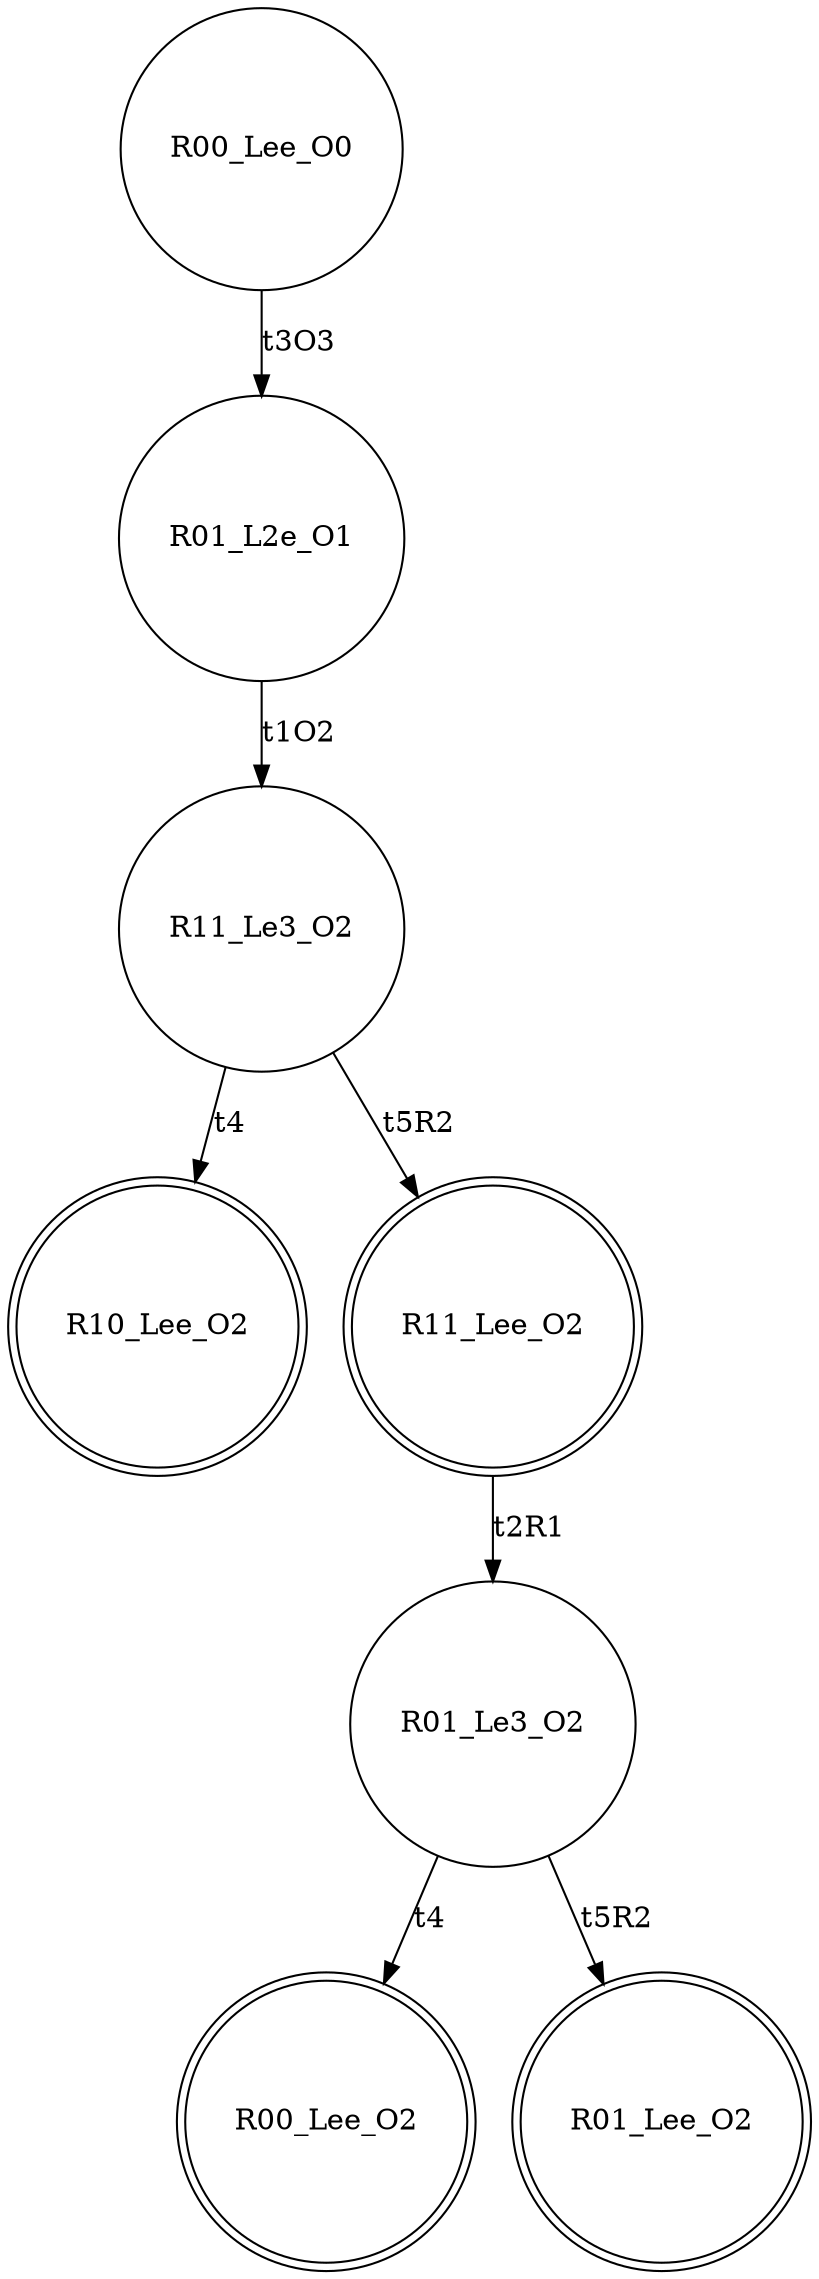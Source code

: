 digraph SCe {
node [shape=circle]; R00_Lee_O0 ;
node [shape=circle]; R01_L2e_O1 ;
node [shape=circle]; R11_Le3_O2 ;
node [shape=doublecircle]; R10_Lee_O2 ;
node [shape=doublecircle]; R11_Lee_O2 ;
node [shape=circle]; R01_Le3_O2 ;
node [shape=doublecircle]; R00_Lee_O2 ;
node [shape=doublecircle]; R01_Lee_O2 ;
R00_Lee_O0 -> R01_L2e_O1 [label=t3O3]
R01_L2e_O1 -> R11_Le3_O2 [label=t1O2]
R11_Le3_O2 -> R10_Lee_O2 [label=t4]
R11_Le3_O2 -> R11_Lee_O2 [label=t5R2]
R11_Lee_O2 -> R01_Le3_O2 [label=t2R1]
R01_Le3_O2 -> R00_Lee_O2 [label=t4]
R01_Le3_O2 -> R01_Lee_O2 [label=t5R2]
}